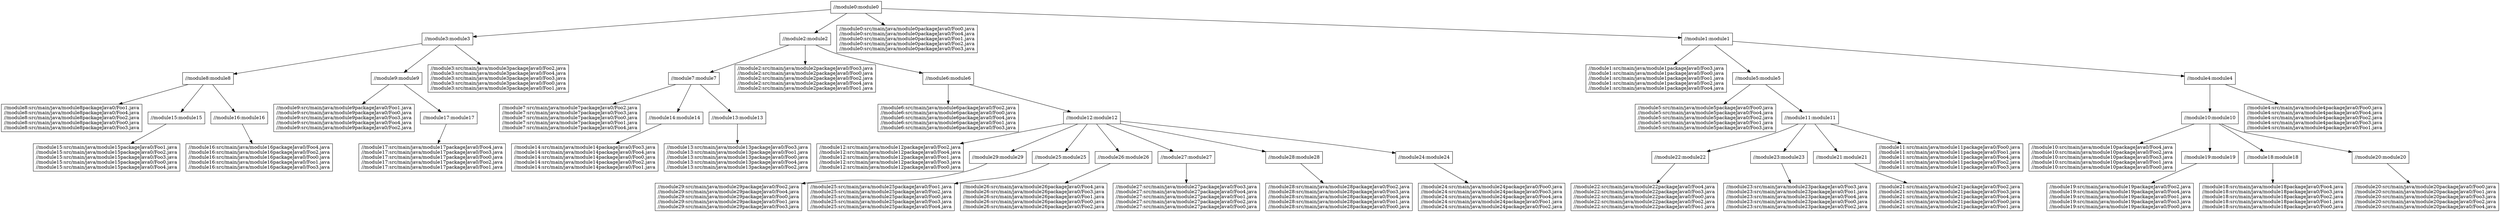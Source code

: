 digraph mygraph {
  node [shape=box];
"//module0:module0"
"//module0:module0" -> "//module3:module3"
"//module0:module0" -> "//module2:module2"
"//module0:module0" -> "//module0:src/main/java/module0packageJava0/Foo0.java\n//module0:src/main/java/module0packageJava0/Foo4.java\n//module0:src/main/java/module0packageJava0/Foo1.java\n//module0:src/main/java/module0packageJava0/Foo2.java\n//module0:src/main/java/module0packageJava0/Foo3.java"
"//module0:module0" -> "//module1:module1"
"//module1:module1"
"//module1:module1" -> "//module1:src/main/java/module1packageJava0/Foo3.java\n//module1:src/main/java/module1packageJava0/Foo0.java\n//module1:src/main/java/module1packageJava0/Foo1.java\n//module1:src/main/java/module1packageJava0/Foo2.java\n//module1:src/main/java/module1packageJava0/Foo4.java"
"//module1:module1" -> "//module5:module5"
"//module1:module1" -> "//module4:module4"
"//module4:module4"
"//module4:module4" -> "//module10:module10"
"//module4:module4" -> "//module4:src/main/java/module4packageJava0/Foo0.java\n//module4:src/main/java/module4packageJava0/Foo4.java\n//module4:src/main/java/module4packageJava0/Foo2.java\n//module4:src/main/java/module4packageJava0/Foo3.java\n//module4:src/main/java/module4packageJava0/Foo1.java"
"//module4:src/main/java/module4packageJava0/Foo0.java\n//module4:src/main/java/module4packageJava0/Foo4.java\n//module4:src/main/java/module4packageJava0/Foo2.java\n//module4:src/main/java/module4packageJava0/Foo3.java\n//module4:src/main/java/module4packageJava0/Foo1.java"
"//module10:module10"
"//module10:module10" -> "//module10:src/main/java/module10packageJava0/Foo4.java\n//module10:src/main/java/module10packageJava0/Foo2.java\n//module10:src/main/java/module10packageJava0/Foo3.java\n//module10:src/main/java/module10packageJava0/Foo1.java\n//module10:src/main/java/module10packageJava0/Foo0.java"
"//module10:module10" -> "//module19:module19"
"//module10:module10" -> "//module18:module18"
"//module10:module10" -> "//module20:module20"
"//module20:module20"
"//module20:module20" -> "//module20:src/main/java/module20packageJava0/Foo0.java\n//module20:src/main/java/module20packageJava0/Foo1.java\n//module20:src/main/java/module20packageJava0/Foo3.java\n//module20:src/main/java/module20packageJava0/Foo2.java\n//module20:src/main/java/module20packageJava0/Foo4.java"
"//module20:src/main/java/module20packageJava0/Foo0.java\n//module20:src/main/java/module20packageJava0/Foo1.java\n//module20:src/main/java/module20packageJava0/Foo3.java\n//module20:src/main/java/module20packageJava0/Foo2.java\n//module20:src/main/java/module20packageJava0/Foo4.java"
"//module18:module18"
"//module18:module18" -> "//module18:src/main/java/module18packageJava0/Foo4.java\n//module18:src/main/java/module18packageJava0/Foo3.java\n//module18:src/main/java/module18packageJava0/Foo2.java\n//module18:src/main/java/module18packageJava0/Foo1.java\n//module18:src/main/java/module18packageJava0/Foo0.java"
"//module18:src/main/java/module18packageJava0/Foo4.java\n//module18:src/main/java/module18packageJava0/Foo3.java\n//module18:src/main/java/module18packageJava0/Foo2.java\n//module18:src/main/java/module18packageJava0/Foo1.java\n//module18:src/main/java/module18packageJava0/Foo0.java"
"//module19:module19"
"//module19:module19" -> "//module19:src/main/java/module19packageJava0/Foo2.java\n//module19:src/main/java/module19packageJava0/Foo4.java\n//module19:src/main/java/module19packageJava0/Foo1.java\n//module19:src/main/java/module19packageJava0/Foo3.java\n//module19:src/main/java/module19packageJava0/Foo0.java"
"//module19:src/main/java/module19packageJava0/Foo2.java\n//module19:src/main/java/module19packageJava0/Foo4.java\n//module19:src/main/java/module19packageJava0/Foo1.java\n//module19:src/main/java/module19packageJava0/Foo3.java\n//module19:src/main/java/module19packageJava0/Foo0.java"
"//module10:src/main/java/module10packageJava0/Foo4.java\n//module10:src/main/java/module10packageJava0/Foo2.java\n//module10:src/main/java/module10packageJava0/Foo3.java\n//module10:src/main/java/module10packageJava0/Foo1.java\n//module10:src/main/java/module10packageJava0/Foo0.java"
"//module5:module5"
"//module5:module5" -> "//module5:src/main/java/module5packageJava0/Foo0.java\n//module5:src/main/java/module5packageJava0/Foo4.java\n//module5:src/main/java/module5packageJava0/Foo2.java\n//module5:src/main/java/module5packageJava0/Foo1.java\n//module5:src/main/java/module5packageJava0/Foo3.java"
"//module5:module5" -> "//module11:module11"
"//module11:module11"
"//module11:module11" -> "//module22:module22"
"//module11:module11" -> "//module23:module23"
"//module11:module11" -> "//module21:module21"
"//module11:module11" -> "//module11:src/main/java/module11packageJava0/Foo0.java\n//module11:src/main/java/module11packageJava0/Foo1.java\n//module11:src/main/java/module11packageJava0/Foo4.java\n//module11:src/main/java/module11packageJava0/Foo2.java\n//module11:src/main/java/module11packageJava0/Foo3.java"
"//module11:src/main/java/module11packageJava0/Foo0.java\n//module11:src/main/java/module11packageJava0/Foo1.java\n//module11:src/main/java/module11packageJava0/Foo4.java\n//module11:src/main/java/module11packageJava0/Foo2.java\n//module11:src/main/java/module11packageJava0/Foo3.java"
"//module21:module21"
"//module21:module21" -> "//module21:src/main/java/module21packageJava0/Foo2.java\n//module21:src/main/java/module21packageJava0/Foo3.java\n//module21:src/main/java/module21packageJava0/Foo4.java\n//module21:src/main/java/module21packageJava0/Foo0.java\n//module21:src/main/java/module21packageJava0/Foo1.java"
"//module21:src/main/java/module21packageJava0/Foo2.java\n//module21:src/main/java/module21packageJava0/Foo3.java\n//module21:src/main/java/module21packageJava0/Foo4.java\n//module21:src/main/java/module21packageJava0/Foo0.java\n//module21:src/main/java/module21packageJava0/Foo1.java"
"//module23:module23"
"//module23:module23" -> "//module23:src/main/java/module23packageJava0/Foo3.java\n//module23:src/main/java/module23packageJava0/Foo1.java\n//module23:src/main/java/module23packageJava0/Foo4.java\n//module23:src/main/java/module23packageJava0/Foo0.java\n//module23:src/main/java/module23packageJava0/Foo2.java"
"//module23:src/main/java/module23packageJava0/Foo3.java\n//module23:src/main/java/module23packageJava0/Foo1.java\n//module23:src/main/java/module23packageJava0/Foo4.java\n//module23:src/main/java/module23packageJava0/Foo0.java\n//module23:src/main/java/module23packageJava0/Foo2.java"
"//module22:module22"
"//module22:module22" -> "//module22:src/main/java/module22packageJava0/Foo4.java\n//module22:src/main/java/module22packageJava0/Foo3.java\n//module22:src/main/java/module22packageJava0/Foo0.java\n//module22:src/main/java/module22packageJava0/Foo2.java\n//module22:src/main/java/module22packageJava0/Foo1.java"
"//module22:src/main/java/module22packageJava0/Foo4.java\n//module22:src/main/java/module22packageJava0/Foo3.java\n//module22:src/main/java/module22packageJava0/Foo0.java\n//module22:src/main/java/module22packageJava0/Foo2.java\n//module22:src/main/java/module22packageJava0/Foo1.java"
"//module5:src/main/java/module5packageJava0/Foo0.java\n//module5:src/main/java/module5packageJava0/Foo4.java\n//module5:src/main/java/module5packageJava0/Foo2.java\n//module5:src/main/java/module5packageJava0/Foo1.java\n//module5:src/main/java/module5packageJava0/Foo3.java"
"//module1:src/main/java/module1packageJava0/Foo3.java\n//module1:src/main/java/module1packageJava0/Foo0.java\n//module1:src/main/java/module1packageJava0/Foo1.java\n//module1:src/main/java/module1packageJava0/Foo2.java\n//module1:src/main/java/module1packageJava0/Foo4.java"
"//module0:src/main/java/module0packageJava0/Foo0.java\n//module0:src/main/java/module0packageJava0/Foo4.java\n//module0:src/main/java/module0packageJava0/Foo1.java\n//module0:src/main/java/module0packageJava0/Foo2.java\n//module0:src/main/java/module0packageJava0/Foo3.java"
"//module2:module2"
"//module2:module2" -> "//module7:module7"
"//module2:module2" -> "//module2:src/main/java/module2packageJava0/Foo3.java\n//module2:src/main/java/module2packageJava0/Foo0.java\n//module2:src/main/java/module2packageJava0/Foo2.java\n//module2:src/main/java/module2packageJava0/Foo4.java\n//module2:src/main/java/module2packageJava0/Foo1.java"
"//module2:module2" -> "//module6:module6"
"//module6:module6"
"//module6:module6" -> "//module6:src/main/java/module6packageJava0/Foo2.java\n//module6:src/main/java/module6packageJava0/Foo0.java\n//module6:src/main/java/module6packageJava0/Foo4.java\n//module6:src/main/java/module6packageJava0/Foo1.java\n//module6:src/main/java/module6packageJava0/Foo3.java"
"//module6:module6" -> "//module12:module12"
"//module12:module12"
"//module12:module12" -> "//module12:src/main/java/module12packageJava0/Foo2.java\n//module12:src/main/java/module12packageJava0/Foo4.java\n//module12:src/main/java/module12packageJava0/Foo1.java\n//module12:src/main/java/module12packageJava0/Foo3.java\n//module12:src/main/java/module12packageJava0/Foo0.java"
"//module12:module12" -> "//module29:module29"
"//module12:module12" -> "//module25:module25"
"//module12:module12" -> "//module26:module26"
"//module12:module12" -> "//module27:module27"
"//module12:module12" -> "//module28:module28"
"//module12:module12" -> "//module24:module24"
"//module24:module24"
"//module24:module24" -> "//module24:src/main/java/module24packageJava0/Foo0.java\n//module24:src/main/java/module24packageJava0/Foo3.java\n//module24:src/main/java/module24packageJava0/Foo4.java\n//module24:src/main/java/module24packageJava0/Foo1.java\n//module24:src/main/java/module24packageJava0/Foo2.java"
"//module24:src/main/java/module24packageJava0/Foo0.java\n//module24:src/main/java/module24packageJava0/Foo3.java\n//module24:src/main/java/module24packageJava0/Foo4.java\n//module24:src/main/java/module24packageJava0/Foo1.java\n//module24:src/main/java/module24packageJava0/Foo2.java"
"//module28:module28"
"//module28:module28" -> "//module28:src/main/java/module28packageJava0/Foo2.java\n//module28:src/main/java/module28packageJava0/Foo3.java\n//module28:src/main/java/module28packageJava0/Foo4.java\n//module28:src/main/java/module28packageJava0/Foo1.java\n//module28:src/main/java/module28packageJava0/Foo0.java"
"//module28:src/main/java/module28packageJava0/Foo2.java\n//module28:src/main/java/module28packageJava0/Foo3.java\n//module28:src/main/java/module28packageJava0/Foo4.java\n//module28:src/main/java/module28packageJava0/Foo1.java\n//module28:src/main/java/module28packageJava0/Foo0.java"
"//module27:module27"
"//module27:module27" -> "//module27:src/main/java/module27packageJava0/Foo3.java\n//module27:src/main/java/module27packageJava0/Foo4.java\n//module27:src/main/java/module27packageJava0/Foo1.java\n//module27:src/main/java/module27packageJava0/Foo2.java\n//module27:src/main/java/module27packageJava0/Foo0.java"
"//module27:src/main/java/module27packageJava0/Foo3.java\n//module27:src/main/java/module27packageJava0/Foo4.java\n//module27:src/main/java/module27packageJava0/Foo1.java\n//module27:src/main/java/module27packageJava0/Foo2.java\n//module27:src/main/java/module27packageJava0/Foo0.java"
"//module26:module26"
"//module26:module26" -> "//module26:src/main/java/module26packageJava0/Foo4.java\n//module26:src/main/java/module26packageJava0/Foo3.java\n//module26:src/main/java/module26packageJava0/Foo1.java\n//module26:src/main/java/module26packageJava0/Foo0.java\n//module26:src/main/java/module26packageJava0/Foo2.java"
"//module26:src/main/java/module26packageJava0/Foo4.java\n//module26:src/main/java/module26packageJava0/Foo3.java\n//module26:src/main/java/module26packageJava0/Foo1.java\n//module26:src/main/java/module26packageJava0/Foo0.java\n//module26:src/main/java/module26packageJava0/Foo2.java"
"//module25:module25"
"//module25:module25" -> "//module25:src/main/java/module25packageJava0/Foo1.java\n//module25:src/main/java/module25packageJava0/Foo2.java\n//module25:src/main/java/module25packageJava0/Foo0.java\n//module25:src/main/java/module25packageJava0/Foo3.java\n//module25:src/main/java/module25packageJava0/Foo4.java"
"//module25:src/main/java/module25packageJava0/Foo1.java\n//module25:src/main/java/module25packageJava0/Foo2.java\n//module25:src/main/java/module25packageJava0/Foo0.java\n//module25:src/main/java/module25packageJava0/Foo3.java\n//module25:src/main/java/module25packageJava0/Foo4.java"
"//module29:module29"
"//module29:module29" -> "//module29:src/main/java/module29packageJava0/Foo2.java\n//module29:src/main/java/module29packageJava0/Foo4.java\n//module29:src/main/java/module29packageJava0/Foo0.java\n//module29:src/main/java/module29packageJava0/Foo1.java\n//module29:src/main/java/module29packageJava0/Foo3.java"
"//module29:src/main/java/module29packageJava0/Foo2.java\n//module29:src/main/java/module29packageJava0/Foo4.java\n//module29:src/main/java/module29packageJava0/Foo0.java\n//module29:src/main/java/module29packageJava0/Foo1.java\n//module29:src/main/java/module29packageJava0/Foo3.java"
"//module12:src/main/java/module12packageJava0/Foo2.java\n//module12:src/main/java/module12packageJava0/Foo4.java\n//module12:src/main/java/module12packageJava0/Foo1.java\n//module12:src/main/java/module12packageJava0/Foo3.java\n//module12:src/main/java/module12packageJava0/Foo0.java"
"//module6:src/main/java/module6packageJava0/Foo2.java\n//module6:src/main/java/module6packageJava0/Foo0.java\n//module6:src/main/java/module6packageJava0/Foo4.java\n//module6:src/main/java/module6packageJava0/Foo1.java\n//module6:src/main/java/module6packageJava0/Foo3.java"
"//module2:src/main/java/module2packageJava0/Foo3.java\n//module2:src/main/java/module2packageJava0/Foo0.java\n//module2:src/main/java/module2packageJava0/Foo2.java\n//module2:src/main/java/module2packageJava0/Foo4.java\n//module2:src/main/java/module2packageJava0/Foo1.java"
"//module7:module7"
"//module7:module7" -> "//module7:src/main/java/module7packageJava0/Foo2.java\n//module7:src/main/java/module7packageJava0/Foo3.java\n//module7:src/main/java/module7packageJava0/Foo0.java\n//module7:src/main/java/module7packageJava0/Foo1.java\n//module7:src/main/java/module7packageJava0/Foo4.java"
"//module7:module7" -> "//module14:module14"
"//module7:module7" -> "//module13:module13"
"//module13:module13"
"//module13:module13" -> "//module13:src/main/java/module13packageJava0/Foo3.java\n//module13:src/main/java/module13packageJava0/Foo1.java\n//module13:src/main/java/module13packageJava0/Foo0.java\n//module13:src/main/java/module13packageJava0/Foo4.java\n//module13:src/main/java/module13packageJava0/Foo2.java"
"//module13:src/main/java/module13packageJava0/Foo3.java\n//module13:src/main/java/module13packageJava0/Foo1.java\n//module13:src/main/java/module13packageJava0/Foo0.java\n//module13:src/main/java/module13packageJava0/Foo4.java\n//module13:src/main/java/module13packageJava0/Foo2.java"
"//module14:module14"
"//module14:module14" -> "//module14:src/main/java/module14packageJava0/Foo3.java\n//module14:src/main/java/module14packageJava0/Foo4.java\n//module14:src/main/java/module14packageJava0/Foo0.java\n//module14:src/main/java/module14packageJava0/Foo2.java\n//module14:src/main/java/module14packageJava0/Foo1.java"
"//module14:src/main/java/module14packageJava0/Foo3.java\n//module14:src/main/java/module14packageJava0/Foo4.java\n//module14:src/main/java/module14packageJava0/Foo0.java\n//module14:src/main/java/module14packageJava0/Foo2.java\n//module14:src/main/java/module14packageJava0/Foo1.java"
"//module7:src/main/java/module7packageJava0/Foo2.java\n//module7:src/main/java/module7packageJava0/Foo3.java\n//module7:src/main/java/module7packageJava0/Foo0.java\n//module7:src/main/java/module7packageJava0/Foo1.java\n//module7:src/main/java/module7packageJava0/Foo4.java"
"//module3:module3"
"//module3:module3" -> "//module8:module8"
"//module3:module3" -> "//module9:module9"
"//module3:module3" -> "//module3:src/main/java/module3packageJava0/Foo2.java\n//module3:src/main/java/module3packageJava0/Foo4.java\n//module3:src/main/java/module3packageJava0/Foo3.java\n//module3:src/main/java/module3packageJava0/Foo0.java\n//module3:src/main/java/module3packageJava0/Foo1.java"
"//module3:src/main/java/module3packageJava0/Foo2.java\n//module3:src/main/java/module3packageJava0/Foo4.java\n//module3:src/main/java/module3packageJava0/Foo3.java\n//module3:src/main/java/module3packageJava0/Foo0.java\n//module3:src/main/java/module3packageJava0/Foo1.java"
"//module9:module9"
"//module9:module9" -> "//module9:src/main/java/module9packageJava0/Foo1.java\n//module9:src/main/java/module9packageJava0/Foo0.java\n//module9:src/main/java/module9packageJava0/Foo3.java\n//module9:src/main/java/module9packageJava0/Foo4.java\n//module9:src/main/java/module9packageJava0/Foo2.java"
"//module9:module9" -> "//module17:module17"
"//module17:module17"
"//module17:module17" -> "//module17:src/main/java/module17packageJava0/Foo4.java\n//module17:src/main/java/module17packageJava0/Foo3.java\n//module17:src/main/java/module17packageJava0/Foo0.java\n//module17:src/main/java/module17packageJava0/Foo2.java\n//module17:src/main/java/module17packageJava0/Foo1.java"
"//module17:src/main/java/module17packageJava0/Foo4.java\n//module17:src/main/java/module17packageJava0/Foo3.java\n//module17:src/main/java/module17packageJava0/Foo0.java\n//module17:src/main/java/module17packageJava0/Foo2.java\n//module17:src/main/java/module17packageJava0/Foo1.java"
"//module9:src/main/java/module9packageJava0/Foo1.java\n//module9:src/main/java/module9packageJava0/Foo0.java\n//module9:src/main/java/module9packageJava0/Foo3.java\n//module9:src/main/java/module9packageJava0/Foo4.java\n//module9:src/main/java/module9packageJava0/Foo2.java"
"//module8:module8"
"//module8:module8" -> "//module8:src/main/java/module8packageJava0/Foo1.java\n//module8:src/main/java/module8packageJava0/Foo4.java\n//module8:src/main/java/module8packageJava0/Foo2.java\n//module8:src/main/java/module8packageJava0/Foo0.java\n//module8:src/main/java/module8packageJava0/Foo3.java"
"//module8:module8" -> "//module15:module15"
"//module8:module8" -> "//module16:module16"
"//module16:module16"
"//module16:module16" -> "//module16:src/main/java/module16packageJava0/Foo4.java\n//module16:src/main/java/module16packageJava0/Foo2.java\n//module16:src/main/java/module16packageJava0/Foo0.java\n//module16:src/main/java/module16packageJava0/Foo1.java\n//module16:src/main/java/module16packageJava0/Foo3.java"
"//module16:src/main/java/module16packageJava0/Foo4.java\n//module16:src/main/java/module16packageJava0/Foo2.java\n//module16:src/main/java/module16packageJava0/Foo0.java\n//module16:src/main/java/module16packageJava0/Foo1.java\n//module16:src/main/java/module16packageJava0/Foo3.java"
"//module15:module15"
"//module15:module15" -> "//module15:src/main/java/module15packageJava0/Foo1.java\n//module15:src/main/java/module15packageJava0/Foo2.java\n//module15:src/main/java/module15packageJava0/Foo3.java\n//module15:src/main/java/module15packageJava0/Foo0.java\n//module15:src/main/java/module15packageJava0/Foo4.java"
"//module15:src/main/java/module15packageJava0/Foo1.java\n//module15:src/main/java/module15packageJava0/Foo2.java\n//module15:src/main/java/module15packageJava0/Foo3.java\n//module15:src/main/java/module15packageJava0/Foo0.java\n//module15:src/main/java/module15packageJava0/Foo4.java"
"//module8:src/main/java/module8packageJava0/Foo1.java\n//module8:src/main/java/module8packageJava0/Foo4.java\n//module8:src/main/java/module8packageJava0/Foo2.java\n//module8:src/main/java/module8packageJava0/Foo0.java\n//module8:src/main/java/module8packageJava0/Foo3.java"
}
